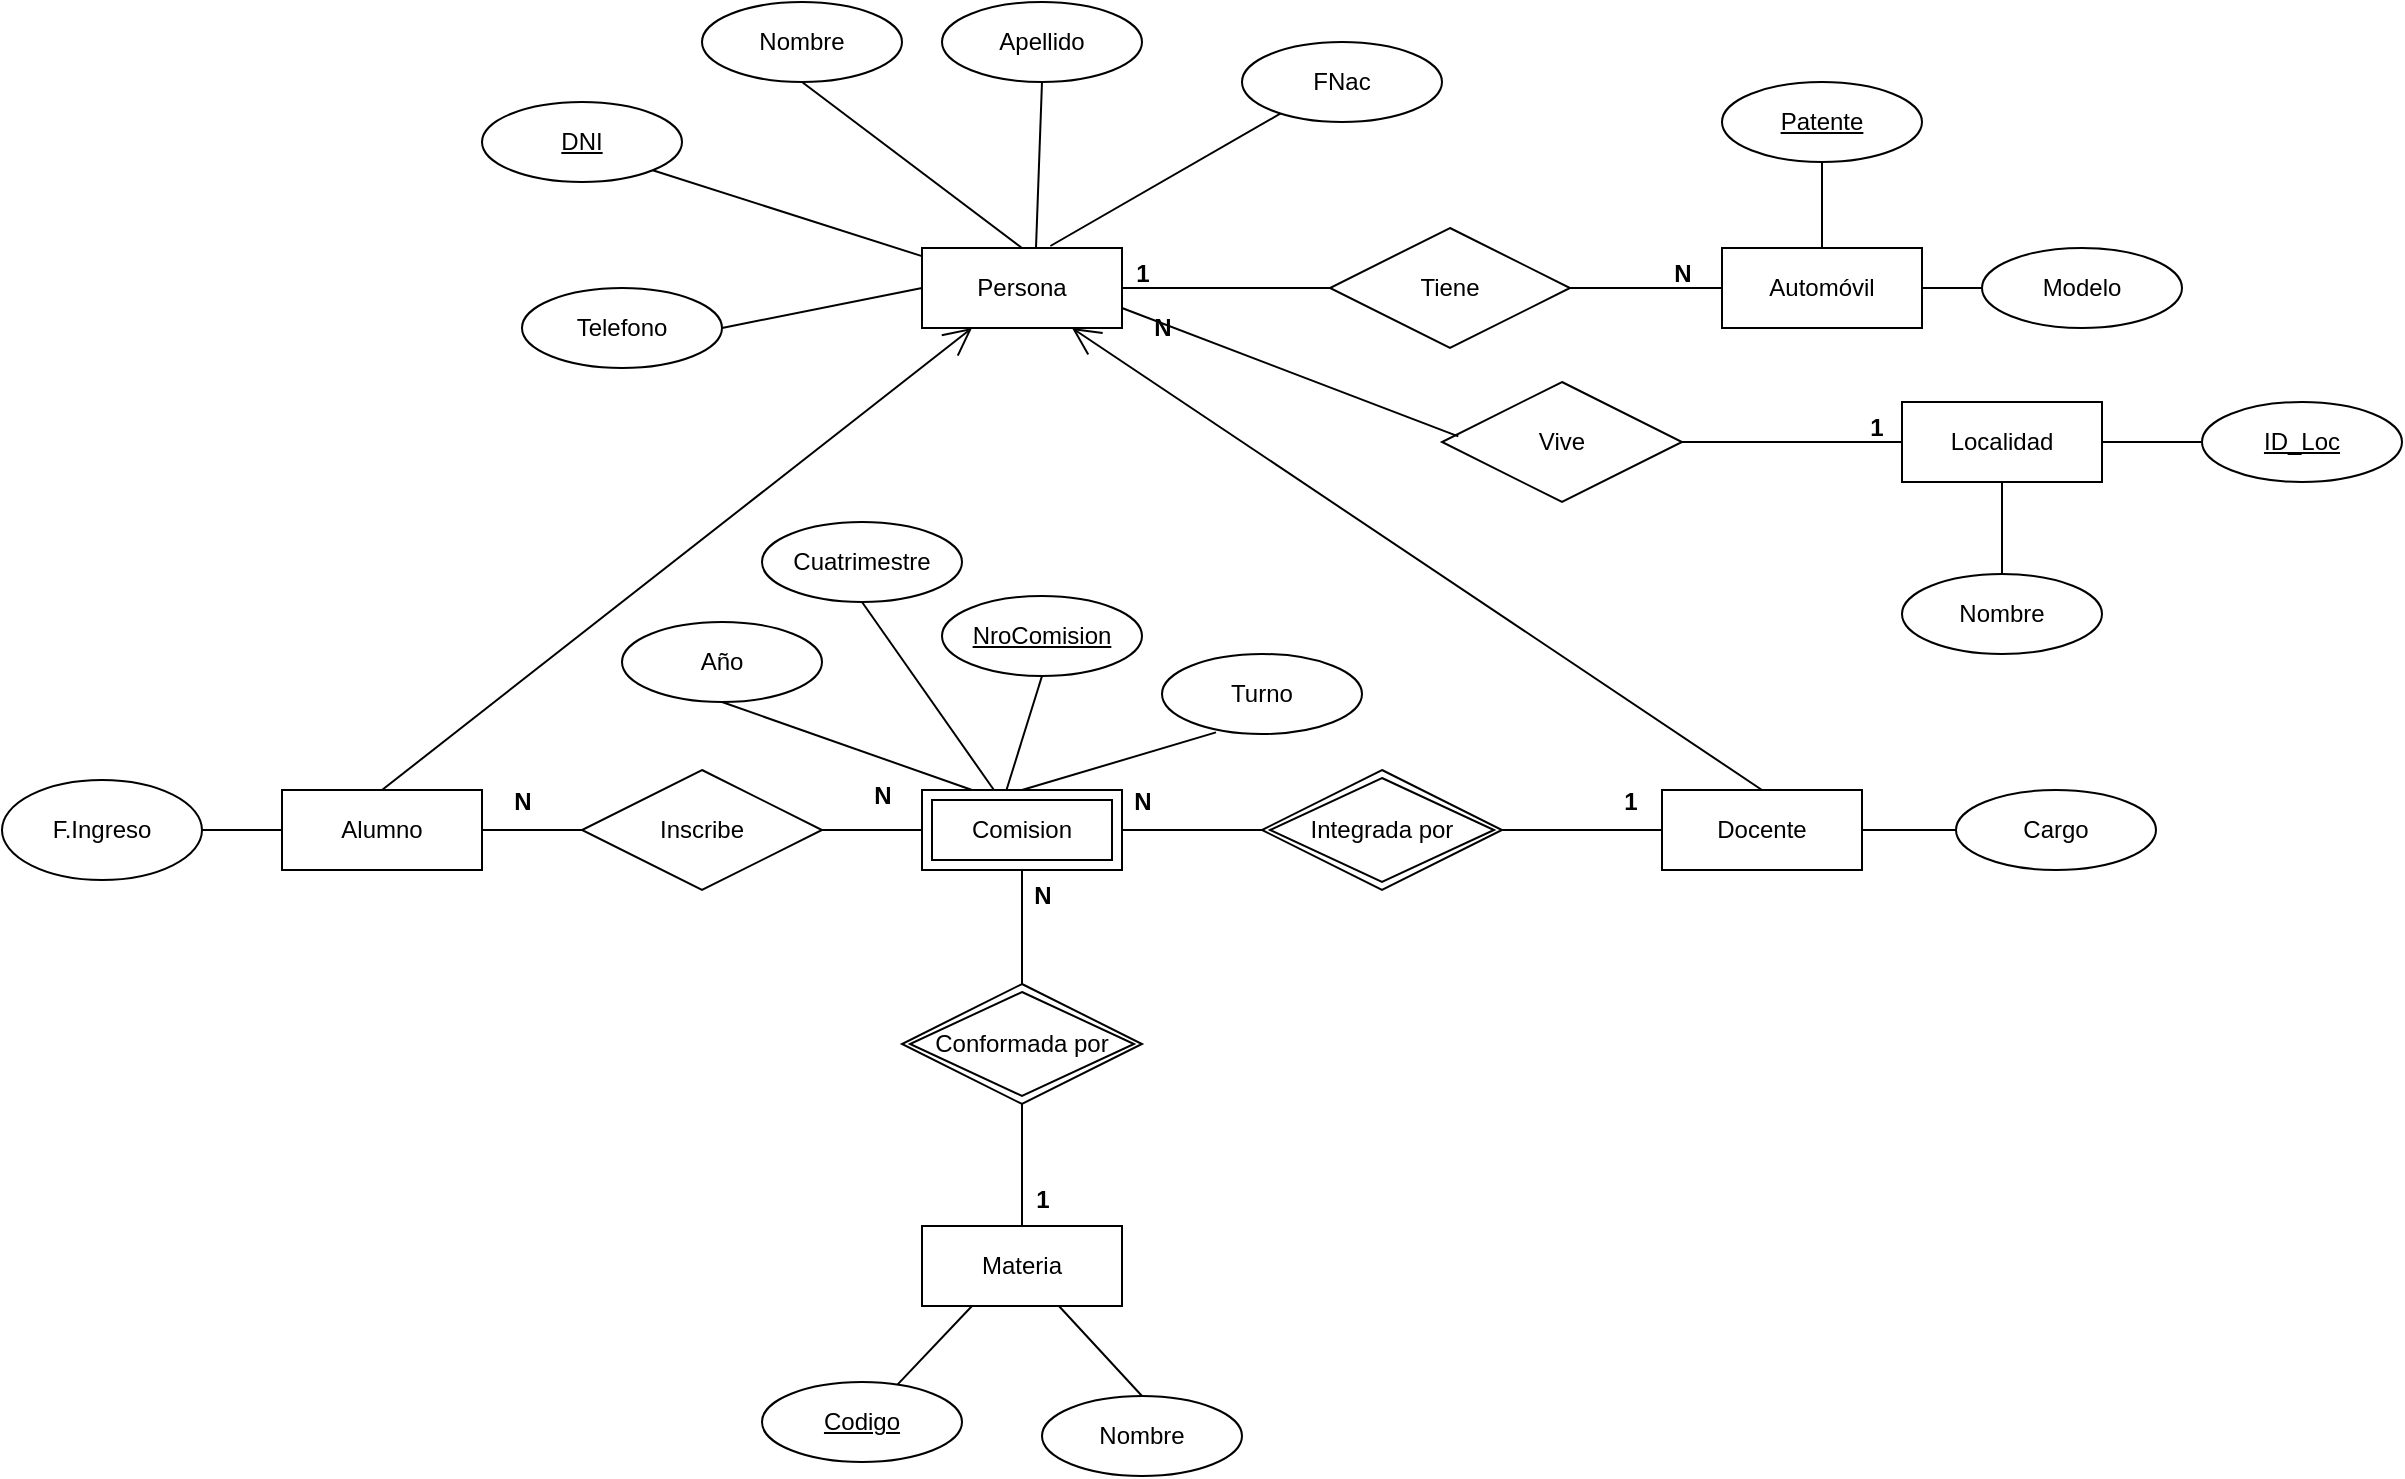 <mxfile version="26.2.2">
  <diagram name="Página-1" id="mWCn7JWpaRzb7D_f05qL">
    <mxGraphModel dx="1871" dy="626" grid="1" gridSize="10" guides="1" tooltips="1" connect="1" arrows="1" fold="1" page="1" pageScale="1" pageWidth="827" pageHeight="1169" math="0" shadow="0">
      <root>
        <mxCell id="0" />
        <mxCell id="1" parent="0" />
        <mxCell id="ru4KZHiYIEU1xVQ5yHDc-1" value="Persona" style="whiteSpace=wrap;html=1;align=center;" parent="1" vertex="1">
          <mxGeometry x="210" y="133" width="100" height="40" as="geometry" />
        </mxCell>
        <mxCell id="ru4KZHiYIEU1xVQ5yHDc-2" value="Alumno" style="whiteSpace=wrap;html=1;align=center;" parent="1" vertex="1">
          <mxGeometry x="-110" y="404" width="100" height="40" as="geometry" />
        </mxCell>
        <mxCell id="ru4KZHiYIEU1xVQ5yHDc-3" value="Docente" style="whiteSpace=wrap;html=1;align=center;" parent="1" vertex="1">
          <mxGeometry x="580" y="404" width="100" height="40" as="geometry" />
        </mxCell>
        <mxCell id="ru4KZHiYIEU1xVQ5yHDc-7" value="" style="endArrow=open;endFill=1;endSize=12;html=1;rounded=0;entryX=0.25;entryY=1;entryDx=0;entryDy=0;exitX=0.5;exitY=0;exitDx=0;exitDy=0;" parent="1" source="ru4KZHiYIEU1xVQ5yHDc-2" target="ru4KZHiYIEU1xVQ5yHDc-1" edge="1">
          <mxGeometry width="160" relative="1" as="geometry">
            <mxPoint x="375" y="300" as="sourcePoint" />
            <mxPoint x="295" y="190" as="targetPoint" />
          </mxGeometry>
        </mxCell>
        <mxCell id="ru4KZHiYIEU1xVQ5yHDc-11" value="Materia" style="whiteSpace=wrap;html=1;align=center;" parent="1" vertex="1">
          <mxGeometry x="210" y="622" width="100" height="40" as="geometry" />
        </mxCell>
        <mxCell id="ru4KZHiYIEU1xVQ5yHDc-15" value="" style="endArrow=none;html=1;rounded=0;exitX=0.5;exitY=1;exitDx=0;exitDy=0;entryX=0.5;entryY=0;entryDx=0;entryDy=0;" parent="1" source="BewOU_9hrIyILDHXBm5D-4" target="ru4KZHiYIEU1xVQ5yHDc-11" edge="1">
          <mxGeometry relative="1" as="geometry">
            <mxPoint x="370" y="372" as="sourcePoint" />
            <mxPoint x="600" y="254" as="targetPoint" />
          </mxGeometry>
        </mxCell>
        <mxCell id="ru4KZHiYIEU1xVQ5yHDc-16" value="" style="endArrow=none;html=1;rounded=0;exitX=1;exitY=0.5;exitDx=0;exitDy=0;entryX=0;entryY=0.5;entryDx=0;entryDy=0;" parent="1" source="BewOU_9hrIyILDHXBm5D-4" target="ru4KZHiYIEU1xVQ5yHDc-3" edge="1">
          <mxGeometry relative="1" as="geometry">
            <mxPoint x="430" y="342" as="sourcePoint" />
            <mxPoint x="534" y="362.26" as="targetPoint" />
          </mxGeometry>
        </mxCell>
        <mxCell id="ru4KZHiYIEU1xVQ5yHDc-17" value="Automóvil" style="whiteSpace=wrap;html=1;align=center;" parent="1" vertex="1">
          <mxGeometry x="610" y="133" width="100" height="40" as="geometry" />
        </mxCell>
        <mxCell id="ru4KZHiYIEU1xVQ5yHDc-18" value="" style="endArrow=none;html=1;rounded=0;exitX=1;exitY=0.5;exitDx=0;exitDy=0;entryX=0;entryY=0.5;entryDx=0;entryDy=0;" parent="1" source="ru4KZHiYIEU1xVQ5yHDc-28" target="ru4KZHiYIEU1xVQ5yHDc-17" edge="1">
          <mxGeometry relative="1" as="geometry">
            <mxPoint x="340" y="330" as="sourcePoint" />
            <mxPoint x="500" y="330" as="targetPoint" />
          </mxGeometry>
        </mxCell>
        <mxCell id="ru4KZHiYIEU1xVQ5yHDc-19" value="DNI" style="ellipse;whiteSpace=wrap;html=1;align=center;fontStyle=4;" parent="1" vertex="1">
          <mxGeometry x="-10" y="60" width="100" height="40" as="geometry" />
        </mxCell>
        <mxCell id="ru4KZHiYIEU1xVQ5yHDc-20" value="" style="endArrow=none;html=1;rounded=0;exitX=1;exitY=1;exitDx=0;exitDy=0;" parent="1" source="ru4KZHiYIEU1xVQ5yHDc-19" target="ru4KZHiYIEU1xVQ5yHDc-1" edge="1">
          <mxGeometry relative="1" as="geometry">
            <mxPoint x="180" y="100" as="sourcePoint" />
            <mxPoint x="500" y="330" as="targetPoint" />
          </mxGeometry>
        </mxCell>
        <mxCell id="ru4KZHiYIEU1xVQ5yHDc-21" value="Nombre" style="ellipse;whiteSpace=wrap;html=1;align=center;" parent="1" vertex="1">
          <mxGeometry x="100" y="10" width="100" height="40" as="geometry" />
        </mxCell>
        <mxCell id="ru4KZHiYIEU1xVQ5yHDc-22" value="" style="endArrow=none;html=1;rounded=0;exitX=0.5;exitY=1;exitDx=0;exitDy=0;entryX=0.5;entryY=0;entryDx=0;entryDy=0;" parent="1" source="ru4KZHiYIEU1xVQ5yHDc-21" target="ru4KZHiYIEU1xVQ5yHDc-1" edge="1">
          <mxGeometry relative="1" as="geometry">
            <mxPoint x="340" y="330" as="sourcePoint" />
            <mxPoint x="500" y="330" as="targetPoint" />
          </mxGeometry>
        </mxCell>
        <mxCell id="ru4KZHiYIEU1xVQ5yHDc-23" value="Apellido" style="ellipse;whiteSpace=wrap;html=1;align=center;" parent="1" vertex="1">
          <mxGeometry x="220" y="10" width="100" height="40" as="geometry" />
        </mxCell>
        <mxCell id="ru4KZHiYIEU1xVQ5yHDc-24" value="" style="endArrow=none;html=1;rounded=0;exitX=0.5;exitY=1;exitDx=0;exitDy=0;entryX=0.57;entryY=-0.005;entryDx=0;entryDy=0;entryPerimeter=0;" parent="1" source="ru4KZHiYIEU1xVQ5yHDc-23" target="ru4KZHiYIEU1xVQ5yHDc-1" edge="1">
          <mxGeometry relative="1" as="geometry">
            <mxPoint x="340" y="330" as="sourcePoint" />
            <mxPoint x="500" y="330" as="targetPoint" />
          </mxGeometry>
        </mxCell>
        <mxCell id="ru4KZHiYIEU1xVQ5yHDc-29" value="" style="endArrow=none;html=1;rounded=0;exitX=1;exitY=0.5;exitDx=0;exitDy=0;entryX=0;entryY=0.5;entryDx=0;entryDy=0;" parent="1" source="ru4KZHiYIEU1xVQ5yHDc-1" target="ru4KZHiYIEU1xVQ5yHDc-28" edge="1">
          <mxGeometry relative="1" as="geometry">
            <mxPoint x="320" y="160" as="sourcePoint" />
            <mxPoint x="520" y="160" as="targetPoint" />
          </mxGeometry>
        </mxCell>
        <mxCell id="ru4KZHiYIEU1xVQ5yHDc-28" value="Tiene" style="shape=rhombus;perimeter=rhombusPerimeter;whiteSpace=wrap;html=1;align=center;" parent="1" vertex="1">
          <mxGeometry x="414" y="123" width="120" height="60" as="geometry" />
        </mxCell>
        <mxCell id="ru4KZHiYIEU1xVQ5yHDc-30" value="1" style="text;align=center;fontStyle=1;verticalAlign=middle;spacingLeft=3;spacingRight=3;strokeColor=none;rotatable=0;points=[[0,0.5],[1,0.5]];portConstraint=eastwest;html=1;" parent="1" vertex="1">
          <mxGeometry x="280" y="133" width="80" height="26" as="geometry" />
        </mxCell>
        <mxCell id="ru4KZHiYIEU1xVQ5yHDc-31" value="N" style="text;align=center;fontStyle=1;verticalAlign=middle;spacingLeft=3;spacingRight=3;strokeColor=none;rotatable=0;points=[[0,0.5],[1,0.5]];portConstraint=eastwest;html=1;" parent="1" vertex="1">
          <mxGeometry x="550" y="133" width="80" height="26" as="geometry" />
        </mxCell>
        <mxCell id="ru4KZHiYIEU1xVQ5yHDc-34" value="1" style="text;align=center;fontStyle=1;verticalAlign=middle;spacingLeft=3;spacingRight=3;strokeColor=none;rotatable=0;points=[[0,0.5],[1,0.5]];portConstraint=eastwest;html=1;" parent="1" vertex="1">
          <mxGeometry x="230" y="596" width="80" height="26" as="geometry" />
        </mxCell>
        <mxCell id="ru4KZHiYIEU1xVQ5yHDc-35" value="F.Ingreso" style="ellipse;whiteSpace=wrap;html=1;align=center;" parent="1" vertex="1">
          <mxGeometry x="-250" y="399" width="100" height="50" as="geometry" />
        </mxCell>
        <mxCell id="ru4KZHiYIEU1xVQ5yHDc-36" value="" style="endArrow=none;html=1;rounded=0;entryX=0;entryY=0.5;entryDx=0;entryDy=0;" parent="1" source="ru4KZHiYIEU1xVQ5yHDc-35" target="ru4KZHiYIEU1xVQ5yHDc-2" edge="1">
          <mxGeometry relative="1" as="geometry">
            <mxPoint x="310" y="249" as="sourcePoint" />
            <mxPoint x="470" y="249" as="targetPoint" />
          </mxGeometry>
        </mxCell>
        <mxCell id="ru4KZHiYIEU1xVQ5yHDc-37" value="Cargo" style="ellipse;whiteSpace=wrap;html=1;align=center;" parent="1" vertex="1">
          <mxGeometry x="727" y="404" width="100" height="40" as="geometry" />
        </mxCell>
        <mxCell id="ru4KZHiYIEU1xVQ5yHDc-38" value="" style="endArrow=none;html=1;rounded=0;exitX=1;exitY=0.5;exitDx=0;exitDy=0;" parent="1" source="ru4KZHiYIEU1xVQ5yHDc-3" target="ru4KZHiYIEU1xVQ5yHDc-37" edge="1">
          <mxGeometry relative="1" as="geometry">
            <mxPoint x="436" y="256" as="sourcePoint" />
            <mxPoint x="710" y="424" as="targetPoint" />
          </mxGeometry>
        </mxCell>
        <mxCell id="ru4KZHiYIEU1xVQ5yHDc-39" value="Codigo" style="ellipse;whiteSpace=wrap;html=1;align=center;fontStyle=4;" parent="1" vertex="1">
          <mxGeometry x="130" y="700" width="100" height="40" as="geometry" />
        </mxCell>
        <mxCell id="ru4KZHiYIEU1xVQ5yHDc-40" value="" style="endArrow=none;html=1;rounded=0;entryX=0.25;entryY=1;entryDx=0;entryDy=0;" parent="1" source="ru4KZHiYIEU1xVQ5yHDc-39" target="ru4KZHiYIEU1xVQ5yHDc-11" edge="1">
          <mxGeometry relative="1" as="geometry">
            <mxPoint x="330" y="348" as="sourcePoint" />
            <mxPoint x="490" y="348" as="targetPoint" />
          </mxGeometry>
        </mxCell>
        <mxCell id="ru4KZHiYIEU1xVQ5yHDc-41" value="Nombre" style="ellipse;whiteSpace=wrap;html=1;align=center;" parent="1" vertex="1">
          <mxGeometry x="270" y="707" width="100" height="40" as="geometry" />
        </mxCell>
        <mxCell id="ru4KZHiYIEU1xVQ5yHDc-42" value="" style="endArrow=none;html=1;rounded=0;exitX=0.5;exitY=0;exitDx=0;exitDy=0;" parent="1" source="ru4KZHiYIEU1xVQ5yHDc-41" target="ru4KZHiYIEU1xVQ5yHDc-11" edge="1">
          <mxGeometry relative="1" as="geometry">
            <mxPoint x="330" y="384" as="sourcePoint" />
            <mxPoint x="490" y="384" as="targetPoint" />
          </mxGeometry>
        </mxCell>
        <mxCell id="ru4KZHiYIEU1xVQ5yHDc-44" value="Patente" style="ellipse;whiteSpace=wrap;html=1;align=center;fontStyle=4;" parent="1" vertex="1">
          <mxGeometry x="610" y="50" width="100" height="40" as="geometry" />
        </mxCell>
        <mxCell id="ru4KZHiYIEU1xVQ5yHDc-45" value="" style="endArrow=none;html=1;rounded=0;" parent="1" source="ru4KZHiYIEU1xVQ5yHDc-44" target="ru4KZHiYIEU1xVQ5yHDc-17" edge="1">
          <mxGeometry relative="1" as="geometry">
            <mxPoint x="340" y="330" as="sourcePoint" />
            <mxPoint x="500" y="330" as="targetPoint" />
          </mxGeometry>
        </mxCell>
        <mxCell id="ru4KZHiYIEU1xVQ5yHDc-46" value="Modelo" style="ellipse;whiteSpace=wrap;html=1;align=center;" parent="1" vertex="1">
          <mxGeometry x="740" y="133" width="100" height="40" as="geometry" />
        </mxCell>
        <mxCell id="ru4KZHiYIEU1xVQ5yHDc-47" value="" style="endArrow=none;html=1;rounded=0;entryX=1;entryY=0.5;entryDx=0;entryDy=0;" parent="1" source="ru4KZHiYIEU1xVQ5yHDc-46" target="ru4KZHiYIEU1xVQ5yHDc-17" edge="1">
          <mxGeometry relative="1" as="geometry">
            <mxPoint x="340" y="330" as="sourcePoint" />
            <mxPoint x="500" y="330" as="targetPoint" />
          </mxGeometry>
        </mxCell>
        <mxCell id="ru4KZHiYIEU1xVQ5yHDc-49" value="NroComision" style="ellipse;whiteSpace=wrap;html=1;align=center;fontStyle=4;" parent="1" vertex="1">
          <mxGeometry x="220" y="307" width="100" height="40" as="geometry" />
        </mxCell>
        <mxCell id="ru4KZHiYIEU1xVQ5yHDc-50" value="" style="endArrow=none;html=1;rounded=0;entryX=0.5;entryY=1;entryDx=0;entryDy=0;exitX=0.41;exitY=0.1;exitDx=0;exitDy=0;exitPerimeter=0;" parent="1" source="BewOU_9hrIyILDHXBm5D-4" target="ru4KZHiYIEU1xVQ5yHDc-49" edge="1">
          <mxGeometry relative="1" as="geometry">
            <mxPoint x="250" y="400" as="sourcePoint" />
            <mxPoint x="600" y="322" as="targetPoint" />
          </mxGeometry>
        </mxCell>
        <mxCell id="vkMO6bHTjJtgTPaPGl1--1" value="Localidad" style="whiteSpace=wrap;html=1;align=center;" parent="1" vertex="1">
          <mxGeometry x="700" y="210" width="100" height="40" as="geometry" />
        </mxCell>
        <mxCell id="vkMO6bHTjJtgTPaPGl1--3" value="Vive" style="shape=rhombus;perimeter=rhombusPerimeter;whiteSpace=wrap;html=1;align=center;" parent="1" vertex="1">
          <mxGeometry x="470" y="200" width="120" height="60" as="geometry" />
        </mxCell>
        <mxCell id="vkMO6bHTjJtgTPaPGl1--7" value="Nombre" style="ellipse;whiteSpace=wrap;html=1;align=center;" parent="1" vertex="1">
          <mxGeometry x="700" y="296" width="100" height="40" as="geometry" />
        </mxCell>
        <mxCell id="vkMO6bHTjJtgTPaPGl1--8" value="" style="endArrow=none;html=1;rounded=0;entryX=0.5;entryY=0;entryDx=0;entryDy=0;" parent="1" source="vkMO6bHTjJtgTPaPGl1--1" target="vkMO6bHTjJtgTPaPGl1--7" edge="1">
          <mxGeometry relative="1" as="geometry">
            <mxPoint x="250" y="170" as="sourcePoint" />
            <mxPoint x="410" y="170" as="targetPoint" />
          </mxGeometry>
        </mxCell>
        <mxCell id="vkMO6bHTjJtgTPaPGl1--9" value="ID_Loc" style="ellipse;whiteSpace=wrap;html=1;align=center;fontStyle=4;" parent="1" vertex="1">
          <mxGeometry x="850" y="210" width="100" height="40" as="geometry" />
        </mxCell>
        <mxCell id="vkMO6bHTjJtgTPaPGl1--10" value="" style="endArrow=none;html=1;rounded=0;" parent="1" source="vkMO6bHTjJtgTPaPGl1--1" target="vkMO6bHTjJtgTPaPGl1--9" edge="1">
          <mxGeometry relative="1" as="geometry">
            <mxPoint x="250" y="170" as="sourcePoint" />
            <mxPoint x="410" y="170" as="targetPoint" />
          </mxGeometry>
        </mxCell>
        <mxCell id="vkMO6bHTjJtgTPaPGl1--11" value="1" style="text;align=center;fontStyle=1;verticalAlign=middle;spacingLeft=3;spacingRight=3;strokeColor=none;rotatable=0;points=[[0,0.5],[1,0.5]];portConstraint=eastwest;html=1;" parent="1" vertex="1">
          <mxGeometry x="647" y="210" width="80" height="26" as="geometry" />
        </mxCell>
        <mxCell id="vkMO6bHTjJtgTPaPGl1--13" value="" style="endArrow=none;html=1;rounded=0;entryX=1;entryY=0.5;entryDx=0;entryDy=0;" parent="1" source="vkMO6bHTjJtgTPaPGl1--1" target="vkMO6bHTjJtgTPaPGl1--3" edge="1">
          <mxGeometry relative="1" as="geometry">
            <mxPoint x="250" y="170" as="sourcePoint" />
            <mxPoint x="410" y="170" as="targetPoint" />
          </mxGeometry>
        </mxCell>
        <mxCell id="vkMO6bHTjJtgTPaPGl1--15" value="" style="endArrow=none;html=1;rounded=0;exitX=1;exitY=0.75;exitDx=0;exitDy=0;entryX=0.068;entryY=0.453;entryDx=0;entryDy=0;entryPerimeter=0;" parent="1" source="ru4KZHiYIEU1xVQ5yHDc-1" target="vkMO6bHTjJtgTPaPGl1--3" edge="1">
          <mxGeometry relative="1" as="geometry">
            <mxPoint x="310" y="163" as="sourcePoint" />
            <mxPoint x="480" y="234" as="targetPoint" />
          </mxGeometry>
        </mxCell>
        <mxCell id="vkMO6bHTjJtgTPaPGl1--14" value="N" style="text;align=center;fontStyle=1;verticalAlign=middle;spacingLeft=3;spacingRight=3;strokeColor=none;rotatable=0;points=[[0,0.5],[1,0.5]];portConstraint=eastwest;html=1;" parent="1" vertex="1">
          <mxGeometry x="290" y="160" width="80" height="26" as="geometry" />
        </mxCell>
        <mxCell id="vkMO6bHTjJtgTPaPGl1--17" value="" style="endArrow=none;html=1;rounded=0;entryX=0.23;entryY=0.84;entryDx=0;entryDy=0;entryPerimeter=0;exitX=0.642;exitY=-0.025;exitDx=0;exitDy=0;exitPerimeter=0;" parent="1" source="ru4KZHiYIEU1xVQ5yHDc-1" target="Wm2CC_6iunUO24xMCyxp-1" edge="1">
          <mxGeometry relative="1" as="geometry">
            <mxPoint x="310" y="130" as="sourcePoint" />
            <mxPoint x="371.8" y="80.8" as="targetPoint" />
          </mxGeometry>
        </mxCell>
        <mxCell id="vkMO6bHTjJtgTPaPGl1--18" value="" style="endArrow=open;endFill=1;endSize=12;html=1;rounded=0;exitX=0.5;exitY=0;exitDx=0;exitDy=0;entryX=0.75;entryY=1;entryDx=0;entryDy=0;" parent="1" source="ru4KZHiYIEU1xVQ5yHDc-3" target="ru4KZHiYIEU1xVQ5yHDc-1" edge="1">
          <mxGeometry width="160" relative="1" as="geometry">
            <mxPoint x="70" y="320" as="sourcePoint" />
            <mxPoint x="280" y="180" as="targetPoint" />
          </mxGeometry>
        </mxCell>
        <mxCell id="Wm2CC_6iunUO24xMCyxp-1" value="FNac" style="ellipse;whiteSpace=wrap;html=1;align=center;" parent="1" vertex="1">
          <mxGeometry x="370" y="30" width="100" height="40" as="geometry" />
        </mxCell>
        <mxCell id="Wm2CC_6iunUO24xMCyxp-2" value="Telefono" style="ellipse;whiteSpace=wrap;html=1;align=center;" parent="1" vertex="1">
          <mxGeometry x="10" y="153" width="100" height="40" as="geometry" />
        </mxCell>
        <mxCell id="Wm2CC_6iunUO24xMCyxp-3" value="" style="endArrow=none;html=1;rounded=0;exitX=1;exitY=0.5;exitDx=0;exitDy=0;entryX=0;entryY=0.5;entryDx=0;entryDy=0;" parent="1" source="Wm2CC_6iunUO24xMCyxp-2" target="ru4KZHiYIEU1xVQ5yHDc-1" edge="1">
          <mxGeometry relative="1" as="geometry">
            <mxPoint x="320" y="330" as="sourcePoint" />
            <mxPoint x="480" y="330" as="targetPoint" />
          </mxGeometry>
        </mxCell>
        <mxCell id="Z91gR4vKg6HTgq0VLxdM-10" value="Año" style="ellipse;whiteSpace=wrap;html=1;align=center;" parent="1" vertex="1">
          <mxGeometry x="60" y="320" width="100" height="40" as="geometry" />
        </mxCell>
        <mxCell id="Z91gR4vKg6HTgq0VLxdM-11" value="" style="endArrow=none;html=1;rounded=0;exitX=0.5;exitY=1;exitDx=0;exitDy=0;entryX=0.25;entryY=0;entryDx=0;entryDy=0;" parent="1" source="Z91gR4vKg6HTgq0VLxdM-10" target="BewOU_9hrIyILDHXBm5D-4" edge="1">
          <mxGeometry relative="1" as="geometry">
            <mxPoint x="520" y="414" as="sourcePoint" />
            <mxPoint x="400" y="395" as="targetPoint" />
          </mxGeometry>
        </mxCell>
        <mxCell id="BewOU_9hrIyILDHXBm5D-2" value="" style="endArrow=none;html=1;rounded=0;exitX=0.5;exitY=1;exitDx=0;exitDy=0;" parent="1" source="BewOU_9hrIyILDHXBm5D-19" target="BewOU_9hrIyILDHXBm5D-4" edge="1">
          <mxGeometry relative="1" as="geometry">
            <mxPoint x="350" y="352" as="sourcePoint" />
            <mxPoint x="370" y="380" as="targetPoint" />
          </mxGeometry>
        </mxCell>
        <mxCell id="BewOU_9hrIyILDHXBm5D-4" value="Comision" style="shape=ext;margin=3;double=1;whiteSpace=wrap;html=1;align=center;" parent="1" vertex="1">
          <mxGeometry x="210" y="404" width="100" height="40" as="geometry" />
        </mxCell>
        <mxCell id="BewOU_9hrIyILDHXBm5D-6" value="N" style="text;align=center;fontStyle=1;verticalAlign=middle;spacingLeft=3;spacingRight=3;strokeColor=none;rotatable=0;points=[[0,0.5],[1,0.5]];portConstraint=eastwest;html=1;" parent="1" vertex="1">
          <mxGeometry x="230" y="444" width="80" height="26" as="geometry" />
        </mxCell>
        <mxCell id="BewOU_9hrIyILDHXBm5D-9" value="N" style="text;align=center;fontStyle=1;verticalAlign=middle;spacingLeft=3;spacingRight=3;strokeColor=none;rotatable=0;points=[[0,0.5],[1,0.5]];portConstraint=eastwest;html=1;" parent="1" vertex="1">
          <mxGeometry x="280" y="397" width="80" height="26" as="geometry" />
        </mxCell>
        <mxCell id="BewOU_9hrIyILDHXBm5D-10" value="Integrada por" style="shape=rhombus;double=1;perimeter=rhombusPerimeter;whiteSpace=wrap;html=1;align=center;" parent="1" vertex="1">
          <mxGeometry x="380" y="394" width="120" height="60" as="geometry" />
        </mxCell>
        <mxCell id="BewOU_9hrIyILDHXBm5D-11" value="Conformada por" style="shape=rhombus;double=1;perimeter=rhombusPerimeter;whiteSpace=wrap;html=1;align=center;" parent="1" vertex="1">
          <mxGeometry x="200" y="501" width="120" height="60" as="geometry" />
        </mxCell>
        <mxCell id="BewOU_9hrIyILDHXBm5D-12" value="1" style="text;align=center;fontStyle=1;verticalAlign=middle;spacingLeft=3;spacingRight=3;strokeColor=none;rotatable=0;points=[[0,0.5],[1,0.5]];portConstraint=eastwest;html=1;" parent="1" vertex="1">
          <mxGeometry x="524" y="397" width="80" height="26" as="geometry" />
        </mxCell>
        <mxCell id="BewOU_9hrIyILDHXBm5D-13" value="Inscribe" style="shape=rhombus;perimeter=rhombusPerimeter;whiteSpace=wrap;html=1;align=center;" parent="1" vertex="1">
          <mxGeometry x="40" y="394" width="120" height="60" as="geometry" />
        </mxCell>
        <mxCell id="BewOU_9hrIyILDHXBm5D-14" value="" style="endArrow=none;html=1;rounded=0;exitX=1;exitY=0.5;exitDx=0;exitDy=0;entryX=0;entryY=0.5;entryDx=0;entryDy=0;" parent="1" source="ru4KZHiYIEU1xVQ5yHDc-2" target="BewOU_9hrIyILDHXBm5D-13" edge="1">
          <mxGeometry relative="1" as="geometry">
            <mxPoint x="380" y="416" as="sourcePoint" />
            <mxPoint x="540" y="416" as="targetPoint" />
          </mxGeometry>
        </mxCell>
        <mxCell id="BewOU_9hrIyILDHXBm5D-15" value="" style="endArrow=none;html=1;rounded=0;exitX=0;exitY=0.5;exitDx=0;exitDy=0;entryX=1;entryY=0.5;entryDx=0;entryDy=0;" parent="1" source="BewOU_9hrIyILDHXBm5D-4" target="BewOU_9hrIyILDHXBm5D-13" edge="1">
          <mxGeometry relative="1" as="geometry">
            <mxPoint x="380" y="416" as="sourcePoint" />
            <mxPoint x="150" y="426" as="targetPoint" />
          </mxGeometry>
        </mxCell>
        <mxCell id="BewOU_9hrIyILDHXBm5D-17" value="N" style="text;align=center;fontStyle=1;verticalAlign=middle;spacingLeft=3;spacingRight=3;strokeColor=none;rotatable=0;points=[[0,0.5],[1,0.5]];portConstraint=eastwest;html=1;" parent="1" vertex="1">
          <mxGeometry x="-30" y="397" width="80" height="26" as="geometry" />
        </mxCell>
        <mxCell id="BewOU_9hrIyILDHXBm5D-18" value="N" style="text;align=center;fontStyle=1;verticalAlign=middle;spacingLeft=3;spacingRight=3;strokeColor=none;rotatable=0;points=[[0,0.5],[1,0.5]];portConstraint=eastwest;html=1;" parent="1" vertex="1">
          <mxGeometry x="150" y="394" width="80" height="26" as="geometry" />
        </mxCell>
        <mxCell id="BewOU_9hrIyILDHXBm5D-19" value="Cuatrimestre" style="ellipse;whiteSpace=wrap;html=1;align=center;" parent="1" vertex="1">
          <mxGeometry x="130" y="270" width="100" height="40" as="geometry" />
        </mxCell>
        <mxCell id="7cl9uOwmAA8ozDEfhBzL-2" value="Turno" style="ellipse;whiteSpace=wrap;html=1;align=center;" vertex="1" parent="1">
          <mxGeometry x="330" y="336" width="100" height="40" as="geometry" />
        </mxCell>
        <mxCell id="7cl9uOwmAA8ozDEfhBzL-3" value="" style="endArrow=none;html=1;rounded=0;exitX=0.5;exitY=0;exitDx=0;exitDy=0;entryX=0.27;entryY=0.98;entryDx=0;entryDy=0;entryPerimeter=0;" edge="1" parent="1" source="BewOU_9hrIyILDHXBm5D-4" target="7cl9uOwmAA8ozDEfhBzL-2">
          <mxGeometry relative="1" as="geometry">
            <mxPoint x="470" y="330" as="sourcePoint" />
            <mxPoint x="350" y="370" as="targetPoint" />
          </mxGeometry>
        </mxCell>
      </root>
    </mxGraphModel>
  </diagram>
</mxfile>
